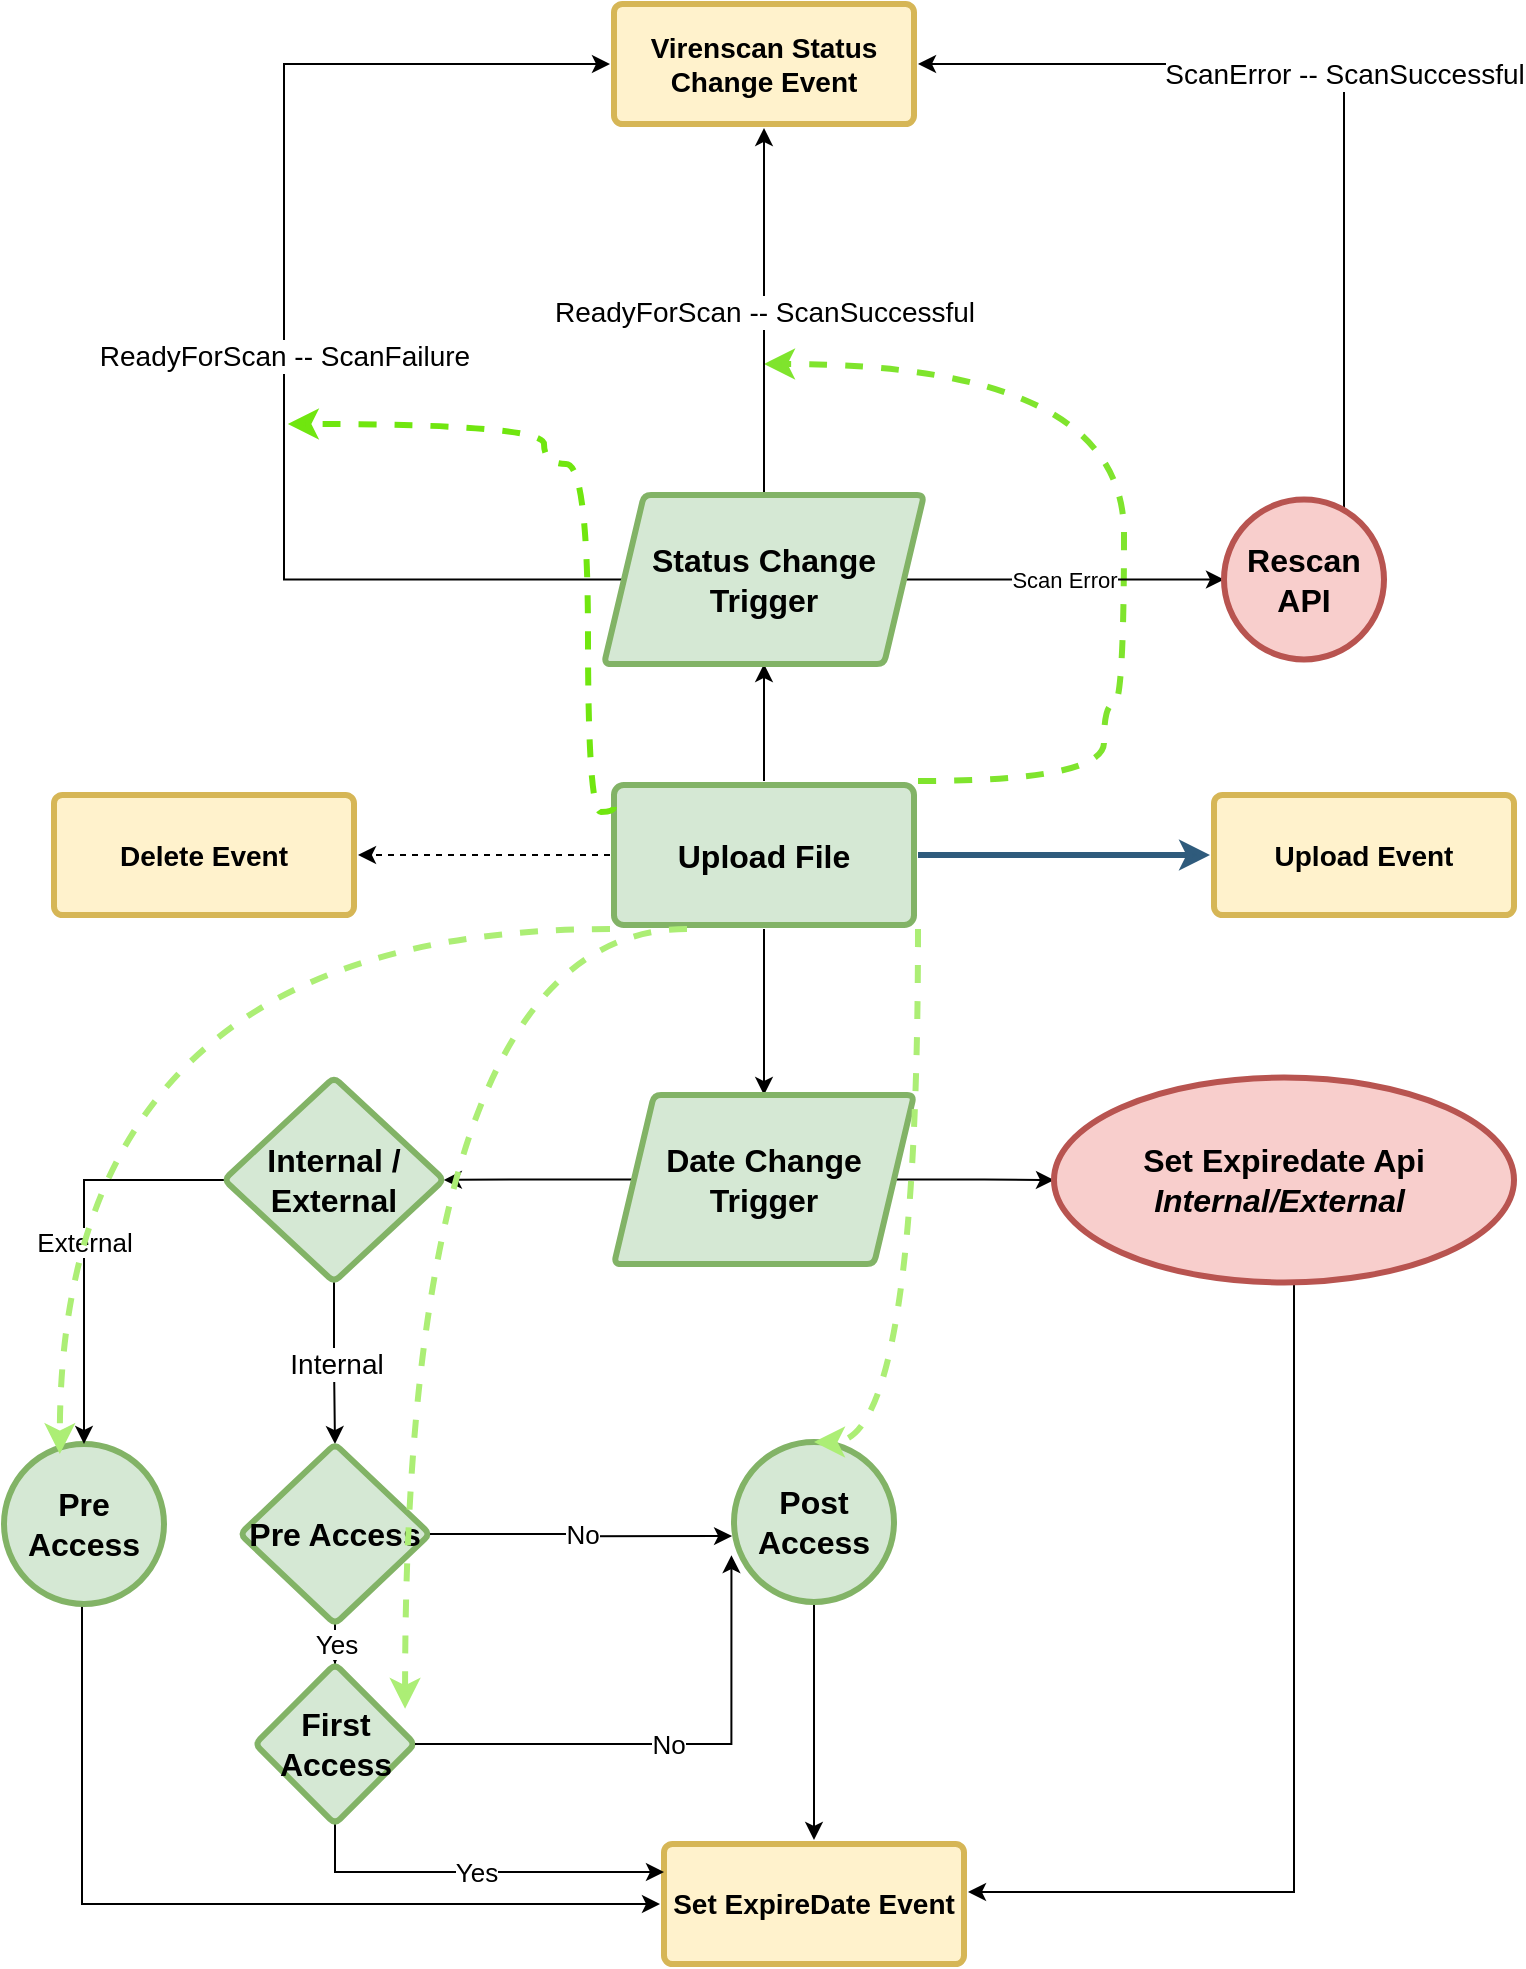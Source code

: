 <mxfile version="22.0.8" type="github">
  <diagram id="6a731a19-8d31-9384-78a2-239565b7b9f0" name="Page-1">
    <mxGraphModel dx="2593" dy="2207" grid="1" gridSize="10" guides="1" tooltips="1" connect="1" arrows="1" fold="1" page="1" pageScale="1" pageWidth="1169" pageHeight="827" background="none" math="0" shadow="0">
      <root>
        <mxCell id="0" />
        <mxCell id="1" parent="0" />
        <mxCell id="1746" value="" style="edgeStyle=none;rounded=0;jumpStyle=none;html=1;shadow=0;labelBackgroundColor=none;startArrow=none;startFill=0;endArrow=classic;endFill=1;jettySize=auto;orthogonalLoop=1;strokeColor=#2F5B7C;strokeWidth=3;fontFamily=Helvetica;fontSize=16;fontColor=#23445D;spacing=5;" parent="1" source="1749" target="1771" edge="1">
          <mxGeometry relative="1" as="geometry" />
        </mxCell>
        <mxCell id="XpKsgjcz_eqxMskUoxyx-1781" style="edgeStyle=orthogonalEdgeStyle;rounded=0;orthogonalLoop=1;jettySize=auto;html=1;entryX=1;entryY=0.5;entryDx=0;entryDy=0;dashed=1;" edge="1" parent="1" source="1749" target="1753">
          <mxGeometry relative="1" as="geometry" />
        </mxCell>
        <mxCell id="XpKsgjcz_eqxMskUoxyx-1786" value="" style="edgeStyle=orthogonalEdgeStyle;rounded=0;orthogonalLoop=1;jettySize=auto;html=1;" edge="1" parent="1" source="1749" target="XpKsgjcz_eqxMskUoxyx-1785">
          <mxGeometry relative="1" as="geometry" />
        </mxCell>
        <mxCell id="XpKsgjcz_eqxMskUoxyx-1831" value="" style="edgeStyle=orthogonalEdgeStyle;rounded=0;orthogonalLoop=1;jettySize=auto;html=1;" edge="1" parent="1" source="1749" target="XpKsgjcz_eqxMskUoxyx-1830">
          <mxGeometry relative="1" as="geometry" />
        </mxCell>
        <mxCell id="1749" value="Upload File" style="rounded=1;whiteSpace=wrap;html=1;shadow=0;labelBackgroundColor=none;strokeColor=#82b366;strokeWidth=3;fillColor=#d5e8d4;fontFamily=Helvetica;fontSize=16;align=center;fontStyle=1;spacing=5;arcSize=7;perimeterSpacing=2;" parent="1" vertex="1">
          <mxGeometry x="495" y="380.5" width="150" height="70" as="geometry" />
        </mxCell>
        <mxCell id="1753" value="Delete Event" style="rounded=1;whiteSpace=wrap;html=1;shadow=0;labelBackgroundColor=none;strokeColor=#d6b656;strokeWidth=3;fillColor=#fff2cc;fontFamily=Helvetica;fontSize=14;align=center;spacing=5;fontStyle=1;arcSize=7;perimeterSpacing=2;" parent="1" vertex="1">
          <mxGeometry x="215" y="385.5" width="150" height="60" as="geometry" />
        </mxCell>
        <mxCell id="1760" value="Set ExpireDate Event" style="rounded=1;whiteSpace=wrap;html=1;shadow=0;labelBackgroundColor=none;strokeColor=#d6b656;strokeWidth=3;fillColor=#fff2cc;fontFamily=Helvetica;fontSize=14;align=center;spacing=5;fontStyle=1;arcSize=7;perimeterSpacing=2;" parent="1" vertex="1">
          <mxGeometry x="520" y="910" width="150" height="60" as="geometry" />
        </mxCell>
        <mxCell id="1764" value="Virenscan Status Change Event" style="rounded=1;whiteSpace=wrap;html=1;shadow=0;labelBackgroundColor=none;strokeColor=#d6b656;strokeWidth=3;fillColor=#fff2cc;fontFamily=Helvetica;fontSize=14;align=center;spacing=5;fontStyle=1;arcSize=7;perimeterSpacing=2;" parent="1" vertex="1">
          <mxGeometry x="495" y="-10" width="150" height="60" as="geometry" />
        </mxCell>
        <mxCell id="XpKsgjcz_eqxMskUoxyx-1842" style="edgeStyle=orthogonalEdgeStyle;rounded=0;orthogonalLoop=1;jettySize=auto;html=1;elbow=vertical;curved=1;strokeColor=#7fe42d;exitX=1;exitY=0;exitDx=0;exitDy=0;strokeWidth=3;dashed=1;" edge="1" parent="1" source="1749">
          <mxGeometry relative="1" as="geometry">
            <mxPoint x="570" y="170" as="targetPoint" />
            <Array as="points">
              <mxPoint x="740" y="379" />
              <mxPoint x="740" y="340" />
              <mxPoint x="750" y="340" />
              <mxPoint x="750" y="170" />
            </Array>
          </mxGeometry>
        </mxCell>
        <mxCell id="XpKsgjcz_eqxMskUoxyx-1843" style="edgeStyle=orthogonalEdgeStyle;rounded=0;orthogonalLoop=1;jettySize=auto;html=1;curved=1;exitX=0;exitY=0;exitDx=0;exitDy=0;strokeColor=#70e60f;strokeWidth=3;dashed=1;" edge="1" parent="1">
          <mxGeometry relative="1" as="geometry">
            <mxPoint x="331.92" y="200" as="targetPoint" />
            <mxPoint x="494.92" y="391.5" as="sourcePoint" />
            <Array as="points">
              <mxPoint x="495" y="394" />
              <mxPoint x="482" y="394" />
              <mxPoint x="482" y="220" />
              <mxPoint x="460" y="220" />
              <mxPoint x="460" y="200" />
            </Array>
          </mxGeometry>
        </mxCell>
        <mxCell id="1771" value="Upload Event" style="rounded=1;whiteSpace=wrap;html=1;shadow=0;labelBackgroundColor=none;strokeColor=#d6b656;strokeWidth=3;fillColor=#fff2cc;fontFamily=Helvetica;fontSize=14;align=center;spacing=5;fontStyle=1;arcSize=7;perimeterSpacing=2;" parent="1" vertex="1">
          <mxGeometry x="795" y="385.5" width="150" height="60" as="geometry" />
        </mxCell>
        <mxCell id="XpKsgjcz_eqxMskUoxyx-1810" value="" style="edgeStyle=orthogonalEdgeStyle;rounded=0;orthogonalLoop=1;jettySize=auto;html=1;" edge="1" parent="1" source="XpKsgjcz_eqxMskUoxyx-1785" target="XpKsgjcz_eqxMskUoxyx-1809">
          <mxGeometry relative="1" as="geometry" />
        </mxCell>
        <mxCell id="XpKsgjcz_eqxMskUoxyx-1815" value="" style="edgeStyle=orthogonalEdgeStyle;rounded=0;orthogonalLoop=1;jettySize=auto;html=1;" edge="1" parent="1" source="XpKsgjcz_eqxMskUoxyx-1785" target="XpKsgjcz_eqxMskUoxyx-1814">
          <mxGeometry relative="1" as="geometry" />
        </mxCell>
        <mxCell id="XpKsgjcz_eqxMskUoxyx-1785" value="Date Change Trigger" style="shape=parallelogram;perimeter=parallelogramPerimeter;whiteSpace=wrap;html=1;fixedSize=1;fontSize=16;fillColor=#d5e8d4;strokeColor=#82b366;rounded=1;shadow=0;labelBackgroundColor=none;strokeWidth=3;fontStyle=1;spacing=5;arcSize=7;" vertex="1" parent="1">
          <mxGeometry x="495" y="535.5" width="150" height="84.5" as="geometry" />
        </mxCell>
        <mxCell id="XpKsgjcz_eqxMskUoxyx-1820" style="edgeStyle=orthogonalEdgeStyle;rounded=0;orthogonalLoop=1;jettySize=auto;html=1;entryX=0;entryY=0.5;entryDx=0;entryDy=0;" edge="1" parent="1" target="1760">
          <mxGeometry relative="1" as="geometry">
            <mxPoint x="493" y="940" as="targetPoint" />
            <mxPoint x="229" y="791" as="sourcePoint" />
            <Array as="points">
              <mxPoint x="229" y="940" />
            </Array>
          </mxGeometry>
        </mxCell>
        <mxCell id="XpKsgjcz_eqxMskUoxyx-1805" value="Pre Access" style="ellipse;whiteSpace=wrap;html=1;fontSize=16;fillColor=#d5e8d4;strokeColor=#82b366;rounded=1;shadow=0;labelBackgroundColor=none;strokeWidth=3;fontStyle=1;spacing=5;arcSize=7;" vertex="1" parent="1">
          <mxGeometry x="190" y="710" width="80" height="80" as="geometry" />
        </mxCell>
        <mxCell id="XpKsgjcz_eqxMskUoxyx-1812" style="edgeStyle=orthogonalEdgeStyle;rounded=0;orthogonalLoop=1;jettySize=auto;html=1;entryX=0.5;entryY=0;entryDx=0;entryDy=0;" edge="1" parent="1" source="XpKsgjcz_eqxMskUoxyx-1807" target="1760">
          <mxGeometry relative="1" as="geometry" />
        </mxCell>
        <mxCell id="XpKsgjcz_eqxMskUoxyx-1807" value="Post Access" style="ellipse;whiteSpace=wrap;html=1;fontSize=16;fillColor=#d5e8d4;strokeColor=#82b366;rounded=1;shadow=0;labelBackgroundColor=none;strokeWidth=3;fontStyle=1;spacing=5;arcSize=7;" vertex="1" parent="1">
          <mxGeometry x="555" y="709.01" width="80" height="80" as="geometry" />
        </mxCell>
        <mxCell id="XpKsgjcz_eqxMskUoxyx-1813" style="edgeStyle=orthogonalEdgeStyle;rounded=0;orthogonalLoop=1;jettySize=auto;html=1;entryX=1;entryY=0.406;entryDx=0;entryDy=0;entryPerimeter=0;exitX=0.5;exitY=1;exitDx=0;exitDy=0;" edge="1" parent="1" source="XpKsgjcz_eqxMskUoxyx-1809" target="1760">
          <mxGeometry relative="1" as="geometry">
            <mxPoint x="870" y="890" as="targetPoint" />
            <Array as="points">
              <mxPoint x="835" y="934" />
            </Array>
          </mxGeometry>
        </mxCell>
        <mxCell id="XpKsgjcz_eqxMskUoxyx-1809" value="Set Expiredate Api&lt;br&gt;&lt;i&gt;Internal/External&amp;nbsp;&lt;/i&gt;" style="ellipse;whiteSpace=wrap;html=1;fontSize=16;fillColor=#f8cecc;strokeColor=#b85450;rounded=1;shadow=0;labelBackgroundColor=none;strokeWidth=3;fontStyle=1;spacing=5;arcSize=7;" vertex="1" parent="1">
          <mxGeometry x="715" y="526.75" width="230" height="102.5" as="geometry" />
        </mxCell>
        <mxCell id="XpKsgjcz_eqxMskUoxyx-1817" value="&lt;font style=&quot;font-size: 13px;&quot;&gt;External&lt;/font&gt;" style="edgeStyle=orthogonalEdgeStyle;rounded=0;orthogonalLoop=1;jettySize=auto;html=1;entryX=0.5;entryY=0;entryDx=0;entryDy=0;" edge="1" parent="1" source="XpKsgjcz_eqxMskUoxyx-1814" target="XpKsgjcz_eqxMskUoxyx-1805">
          <mxGeometry relative="1" as="geometry" />
        </mxCell>
        <mxCell id="XpKsgjcz_eqxMskUoxyx-1819" value="&lt;font style=&quot;font-size: 14px;&quot;&gt;Internal&lt;/font&gt;" style="edgeStyle=orthogonalEdgeStyle;rounded=0;orthogonalLoop=1;jettySize=auto;html=1;" edge="1" parent="1" source="XpKsgjcz_eqxMskUoxyx-1814" target="XpKsgjcz_eqxMskUoxyx-1818">
          <mxGeometry relative="1" as="geometry" />
        </mxCell>
        <mxCell id="XpKsgjcz_eqxMskUoxyx-1814" value="Internal / External" style="rhombus;whiteSpace=wrap;html=1;fontSize=16;fillColor=#d5e8d4;strokeColor=#82b366;rounded=1;shadow=0;labelBackgroundColor=none;strokeWidth=3;fontStyle=1;spacing=5;arcSize=7;" vertex="1" parent="1">
          <mxGeometry x="300" y="526.75" width="110" height="102.25" as="geometry" />
        </mxCell>
        <mxCell id="XpKsgjcz_eqxMskUoxyx-1846" value="&lt;font style=&quot;font-size: 13px;&quot;&gt;Yes&lt;/font&gt;" style="edgeStyle=orthogonalEdgeStyle;rounded=0;orthogonalLoop=1;jettySize=auto;html=1;" edge="1" parent="1" source="XpKsgjcz_eqxMskUoxyx-1818" target="XpKsgjcz_eqxMskUoxyx-1845">
          <mxGeometry relative="1" as="geometry" />
        </mxCell>
        <mxCell id="XpKsgjcz_eqxMskUoxyx-1818" value="Pre Access" style="rhombus;whiteSpace=wrap;html=1;fontSize=16;fillColor=#d5e8d4;strokeColor=#82b366;rounded=1;shadow=0;labelBackgroundColor=none;strokeWidth=3;fontStyle=1;spacing=5;arcSize=7;" vertex="1" parent="1">
          <mxGeometry x="308" y="710.01" width="95" height="90" as="geometry" />
        </mxCell>
        <mxCell id="XpKsgjcz_eqxMskUoxyx-1821" value="&lt;font style=&quot;font-size: 13px;&quot;&gt;No&lt;/font&gt;" style="edgeStyle=orthogonalEdgeStyle;rounded=0;orthogonalLoop=1;jettySize=auto;html=1;entryX=-0.012;entryY=0.588;entryDx=0;entryDy=0;entryPerimeter=0;" edge="1" parent="1" source="XpKsgjcz_eqxMskUoxyx-1818" target="XpKsgjcz_eqxMskUoxyx-1807">
          <mxGeometry relative="1" as="geometry" />
        </mxCell>
        <mxCell id="XpKsgjcz_eqxMskUoxyx-1836" value="&lt;font style=&quot;font-size: 14px;&quot;&gt;ReadyForScan -- ScanSuccessful&lt;/font&gt;" style="edgeStyle=orthogonalEdgeStyle;rounded=0;orthogonalLoop=1;jettySize=auto;html=1;entryX=0.5;entryY=1;entryDx=0;entryDy=0;" edge="1" parent="1" source="XpKsgjcz_eqxMskUoxyx-1830" target="1764">
          <mxGeometry relative="1" as="geometry" />
        </mxCell>
        <mxCell id="XpKsgjcz_eqxMskUoxyx-1837" style="edgeStyle=orthogonalEdgeStyle;rounded=0;orthogonalLoop=1;jettySize=auto;html=1;entryX=0;entryY=0.5;entryDx=0;entryDy=0;" edge="1" parent="1" source="XpKsgjcz_eqxMskUoxyx-1830" target="1764">
          <mxGeometry relative="1" as="geometry">
            <Array as="points">
              <mxPoint x="330" y="278" />
              <mxPoint x="330" y="20" />
            </Array>
          </mxGeometry>
        </mxCell>
        <mxCell id="XpKsgjcz_eqxMskUoxyx-1838" value="&lt;font style=&quot;font-size: 14px;&quot;&gt;ReadyForScan -- ScanFailure&lt;/font&gt;" style="edgeLabel;html=1;align=center;verticalAlign=middle;resizable=0;points=[];" vertex="1" connectable="0" parent="XpKsgjcz_eqxMskUoxyx-1837">
          <mxGeometry x="-0.046" relative="1" as="geometry">
            <mxPoint as="offset" />
          </mxGeometry>
        </mxCell>
        <mxCell id="XpKsgjcz_eqxMskUoxyx-1857" value="Scan Error" style="edgeStyle=orthogonalEdgeStyle;rounded=0;orthogonalLoop=1;jettySize=auto;html=1;entryX=0;entryY=0.5;entryDx=0;entryDy=0;" edge="1" parent="1" source="XpKsgjcz_eqxMskUoxyx-1830" target="XpKsgjcz_eqxMskUoxyx-1832">
          <mxGeometry relative="1" as="geometry" />
        </mxCell>
        <mxCell id="XpKsgjcz_eqxMskUoxyx-1830" value="Status Change Trigger" style="shape=parallelogram;perimeter=parallelogramPerimeter;whiteSpace=wrap;html=1;fixedSize=1;fontSize=16;fillColor=#d5e8d4;strokeColor=#82b366;rounded=1;shadow=0;labelBackgroundColor=none;strokeWidth=3;fontStyle=1;spacing=5;arcSize=7;" vertex="1" parent="1">
          <mxGeometry x="490" y="235.5" width="160" height="84.5" as="geometry" />
        </mxCell>
        <mxCell id="XpKsgjcz_eqxMskUoxyx-1834" value="&lt;font style=&quot;font-size: 14px;&quot;&gt;ScanError -- ScanSuccessful&lt;/font&gt;" style="edgeStyle=orthogonalEdgeStyle;rounded=0;orthogonalLoop=1;jettySize=auto;html=1;entryX=1;entryY=0.5;entryDx=0;entryDy=0;" edge="1" parent="1" source="XpKsgjcz_eqxMskUoxyx-1832" target="1764">
          <mxGeometry relative="1" as="geometry">
            <Array as="points">
              <mxPoint x="860" y="278" />
              <mxPoint x="860" y="20" />
            </Array>
          </mxGeometry>
        </mxCell>
        <mxCell id="XpKsgjcz_eqxMskUoxyx-1832" value="Rescan API" style="ellipse;whiteSpace=wrap;html=1;fontSize=16;fillColor=#f8cecc;strokeColor=#b85450;rounded=1;shadow=0;labelBackgroundColor=none;strokeWidth=3;fontStyle=1;spacing=5;arcSize=7;" vertex="1" parent="1">
          <mxGeometry x="800" y="237.75" width="80" height="80" as="geometry" />
        </mxCell>
        <mxCell id="XpKsgjcz_eqxMskUoxyx-1852" value="&lt;font style=&quot;font-size: 13px;&quot;&gt;Yes&lt;/font&gt;" style="edgeStyle=orthogonalEdgeStyle;rounded=0;orthogonalLoop=1;jettySize=auto;html=1;entryX=0;entryY=0.25;entryDx=0;entryDy=0;exitX=0.5;exitY=1;exitDx=0;exitDy=0;" edge="1" parent="1" source="XpKsgjcz_eqxMskUoxyx-1845">
          <mxGeometry relative="1" as="geometry">
            <mxPoint x="329.476" y="890.004" as="sourcePoint" />
            <mxPoint x="520.0" y="924.0" as="targetPoint" />
            <Array as="points">
              <mxPoint x="356" y="924" />
            </Array>
          </mxGeometry>
        </mxCell>
        <mxCell id="XpKsgjcz_eqxMskUoxyx-1845" value="First Access" style="rhombus;whiteSpace=wrap;html=1;fontSize=16;fillColor=#d5e8d4;strokeColor=#82b366;rounded=1;shadow=0;labelBackgroundColor=none;strokeWidth=3;fontStyle=1;spacing=5;arcSize=7;" vertex="1" parent="1">
          <mxGeometry x="315.5" y="820" width="80" height="80" as="geometry" />
        </mxCell>
        <mxCell id="XpKsgjcz_eqxMskUoxyx-1850" value="&lt;font style=&quot;font-size: 13px;&quot;&gt;No&lt;/font&gt;" style="edgeStyle=orthogonalEdgeStyle;rounded=0;orthogonalLoop=1;jettySize=auto;html=1;entryX=-0.016;entryY=0.707;entryDx=0;entryDy=0;entryPerimeter=0;" edge="1" parent="1" source="XpKsgjcz_eqxMskUoxyx-1845" target="XpKsgjcz_eqxMskUoxyx-1807">
          <mxGeometry relative="1" as="geometry" />
        </mxCell>
        <mxCell id="XpKsgjcz_eqxMskUoxyx-1854" style="edgeStyle=orthogonalEdgeStyle;rounded=0;orthogonalLoop=1;jettySize=auto;html=1;exitX=0;exitY=1;exitDx=0;exitDy=0;entryX=0.349;entryY=0.063;entryDx=0;entryDy=0;entryPerimeter=0;curved=1;strokeColor=#acee75;strokeWidth=3;dashed=1;" edge="1" parent="1" source="1749" target="XpKsgjcz_eqxMskUoxyx-1805">
          <mxGeometry relative="1" as="geometry" />
        </mxCell>
        <mxCell id="XpKsgjcz_eqxMskUoxyx-1855" style="edgeStyle=orthogonalEdgeStyle;rounded=0;orthogonalLoop=1;jettySize=auto;html=1;exitX=0.25;exitY=1;exitDx=0;exitDy=0;entryX=0.938;entryY=0.28;entryDx=0;entryDy=0;entryPerimeter=0;curved=1;strokeColor=#acee75;strokeWidth=3;dashed=1;" edge="1" parent="1" source="1749" target="XpKsgjcz_eqxMskUoxyx-1845">
          <mxGeometry relative="1" as="geometry">
            <mxPoint x="803" y="458" as="sourcePoint" />
            <mxPoint x="228" y="725" as="targetPoint" />
          </mxGeometry>
        </mxCell>
        <mxCell id="XpKsgjcz_eqxMskUoxyx-1856" style="edgeStyle=orthogonalEdgeStyle;rounded=0;orthogonalLoop=1;jettySize=auto;html=1;exitX=1;exitY=1;exitDx=0;exitDy=0;entryX=0.5;entryY=0;entryDx=0;entryDy=0;curved=1;strokeColor=#acee75;strokeWidth=3;dashed=1;" edge="1" parent="1" source="1749" target="XpKsgjcz_eqxMskUoxyx-1807">
          <mxGeometry relative="1" as="geometry">
            <mxPoint x="813" y="468" as="sourcePoint" />
            <mxPoint x="238" y="735" as="targetPoint" />
            <Array as="points">
              <mxPoint x="647" y="709" />
            </Array>
          </mxGeometry>
        </mxCell>
      </root>
    </mxGraphModel>
  </diagram>
</mxfile>
